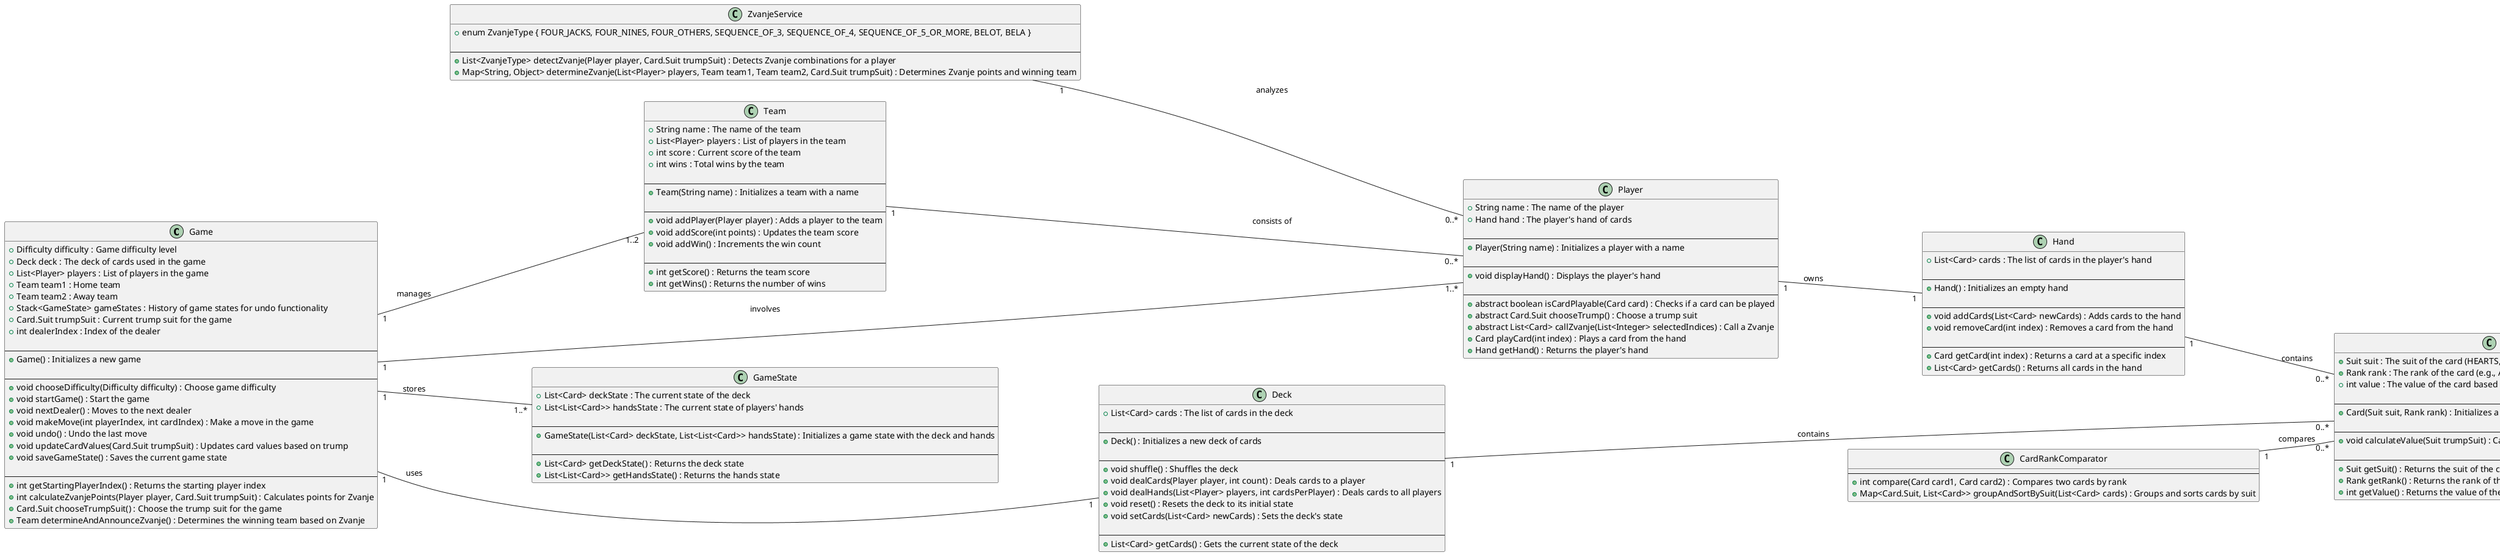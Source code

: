 @startuml
left to right direction
' Classes and relationships for the system

class Game {
    ' Attributes
    + Difficulty difficulty : Game difficulty level
    + Deck deck : The deck of cards used in the game
    + List<Player> players : List of players in the game
    + Team team1 : Home team
    + Team team2 : Away team
    + Stack<GameState> gameStates : History of game states for undo functionality
    + Card.Suit trumpSuit : Current trump suit for the game
    + int dealerIndex : Index of the dealer

    ---
    ' Constructor
    + Game() : Initializes a new game

    ---
    ' Void Methods
    + void chooseDifficulty(Difficulty difficulty) : Choose game difficulty
    + void startGame() : Start the game
    + void nextDealer() : Moves to the next dealer
    + void makeMove(int playerIndex, int cardIndex) : Make a move in the game
    + void undo() : Undo the last move
    + void updateCardValues(Card.Suit trumpSuit) : Updates card values based on trump
    + void saveGameState() : Saves the current game state

    ---
    ' Non-void Methods
    + int getStartingPlayerIndex() : Returns the starting player index
    + int calculateZvanjePoints(Player player, Card.Suit trumpSuit) : Calculates points for Zvanje
    + Card.Suit chooseTrumpSuit() : Choose the trump suit for the game
    + Team determineAndAnnounceZvanje() : Determines the winning team based on Zvanje
}

class Team {
    ' Attributes
    + String name : The name of the team
    + List<Player> players : List of players in the team
    + int score : Current score of the team
    + int wins : Total wins by the team

    ---
    ' Constructor
    + Team(String name) : Initializes a team with a name

    ---
    ' Void Methods
    + void addPlayer(Player player) : Adds a player to the team
    + void addScore(int points) : Updates the team score
    + void addWin() : Increments the win count

    ---
    ' Non-void Methods
    + int getScore() : Returns the team score
    + int getWins() : Returns the number of wins
}

class Player {
    ' Attributes
    + String name : The name of the player
    + Hand hand : The player's hand of cards

    ---
    ' Constructor
    + Player(String name) : Initializes a player with a name

    ---
    ' Void Methods
    + void displayHand() : Displays the player's hand

    ---
    ' Non-void Methods
    + abstract boolean isCardPlayable(Card card) : Checks if a card can be played
    + abstract Card.Suit chooseTrump() : Choose a trump suit
    + abstract List<Card> callZvanje(List<Integer> selectedIndices) : Call a Zvanje
    + Card playCard(int index) : Plays a card from the hand
    + Hand getHand() : Returns the player's hand
}

class Deck {
    ' Attributes
    + List<Card> cards : The list of cards in the deck

    ---
    ' Constructor
    + Deck() : Initializes a new deck of cards

    ---
    ' Void Methods
    + void shuffle() : Shuffles the deck
    + void dealCards(Player player, int count) : Deals cards to a player
    + void dealHands(List<Player> players, int cardsPerPlayer) : Deals cards to all players
    + void reset() : Resets the deck to its initial state
    + void setCards(List<Card> newCards) : Sets the deck's state

    ---
    ' Non-void Methods
    + List<Card> getCards() : Gets the current state of the deck
}

class Card {
    ' Attributes
    + Suit suit : The suit of the card (HEARTS, DIAMONDS, CLUBS, SPADES)
    + Rank rank : The rank of the card (e.g., ACE, KING, etc.)
    + int value : The value of the card based on the game rules

    ---
    ' Constructor
    + Card(Suit suit, Rank rank) : Initializes a card with a suit and rank

    ---
    ' Void Methods
    + void calculateValue(Suit trumpSuit) : Calculates the card's value based on trump

    ---
    ' Non-void Methods
    + Suit getSuit() : Returns the suit of the card
    + Rank getRank() : Returns the rank of the card
    + int getValue() : Returns the value of the card
}

class Hand {
    ' Attributes
    + List<Card> cards : The list of cards in the player's hand

    ---
    ' Constructor
    + Hand() : Initializes an empty hand

    ---
    ' Void Methods
    + void addCards(List<Card> newCards) : Adds cards to the hand
    + void removeCard(int index) : Removes a card from the hand

    ---
    ' Non-void Methods
    + Card getCard(int index) : Returns a card at a specific index
    + List<Card> getCards() : Returns all cards in the hand
}

class GameState {
    ' Attributes
    + List<Card> deckState : The current state of the deck
    + List<List<Card>> handsState : The current state of players' hands

    ---
    ' Constructor
    + GameState(List<Card> deckState, List<List<Card>> handsState) : Initializes a game state with the deck and hands

    ---
    ' Non-void Methods
    + List<Card> getDeckState() : Returns the deck state
    + List<List<Card>> getHandsState() : Returns the hands state
}

class ZvanjeService {
    ' Attributes
    + enum ZvanjeType { FOUR_JACKS, FOUR_NINES, FOUR_OTHERS, SEQUENCE_OF_3, SEQUENCE_OF_4, SEQUENCE_OF_5_OR_MORE, BELOT, BELA }

    ---
    ' Non-void Methods
    + List<ZvanjeType> detectZvanje(Player player, Card.Suit trumpSuit) : Detects Zvanje combinations for a player
    + Map<String, Object> determineZvanje(List<Player> players, Team team1, Team team2, Card.Suit trumpSuit) : Determines Zvanje points and winning team
}

class CardRankComparator {
    ---
    ' Non-void Methods
    + int compare(Card card1, Card card2) : Compares two cards by rank
    + Map<Card.Suit, List<Card>> groupAndSortBySuit(List<Card> cards) : Groups and sorts cards by suit
}

' Relationships
Game "1" -- "1..2" Team : manages
Game "1" -- "1" Deck : uses
Game "1" -- "1..*" Player : involves
Game "1" -- "1..*" GameState : stores
Player "1" -- "1" Hand : owns
Deck "1" -- "0..*" Card : contains
Hand "1" -- "0..*" Card : contains
Team "1" -- "0..*" Player : consists of
ZvanjeService "1" -- "0..*" Player : analyzes
CardRankComparator "1" -- "0..*" Card : compares

@enduml
